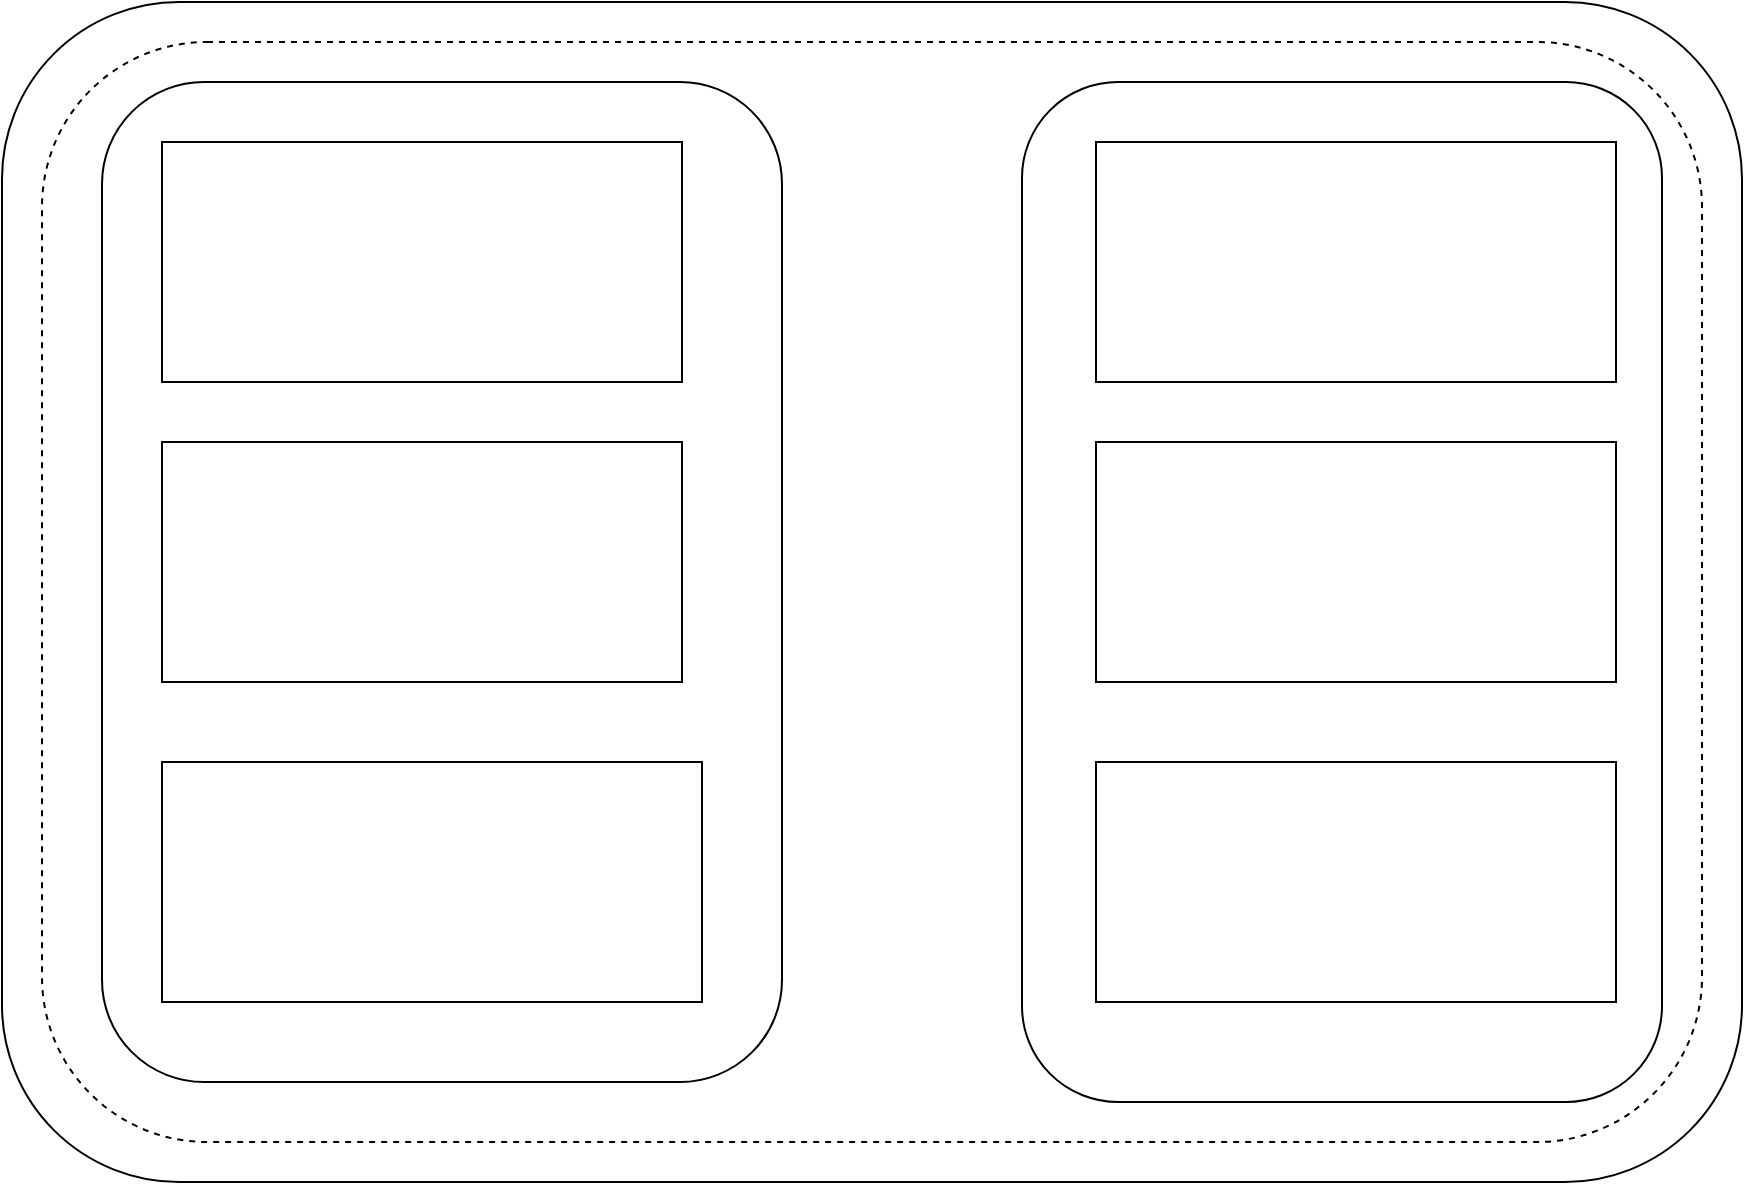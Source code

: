 <mxfile version="18.0.5" type="github">
  <diagram id="Ct3bF83Xtm8TdACFRR2W" name="Page-1">
    <mxGraphModel dx="1186" dy="707" grid="1" gridSize="10" guides="1" tooltips="1" connect="1" arrows="1" fold="1" page="1" pageScale="1" pageWidth="827" pageHeight="1169" math="0" shadow="0">
      <root>
        <mxCell id="0" />
        <mxCell id="1" parent="0" />
        <mxCell id="meCOWXKg2S3lBbydEQQq-1" value="" style="rounded=1;whiteSpace=wrap;html=1;" vertex="1" parent="1">
          <mxGeometry x="20" y="140" width="870" height="590" as="geometry" />
        </mxCell>
        <mxCell id="meCOWXKg2S3lBbydEQQq-2" value="" style="rounded=1;whiteSpace=wrap;html=1;dashed=1;" vertex="1" parent="1">
          <mxGeometry x="40" y="160" width="830" height="550" as="geometry" />
        </mxCell>
        <mxCell id="meCOWXKg2S3lBbydEQQq-3" value="" style="rounded=1;whiteSpace=wrap;html=1;" vertex="1" parent="1">
          <mxGeometry x="70" y="180" width="340" height="500" as="geometry" />
        </mxCell>
        <mxCell id="meCOWXKg2S3lBbydEQQq-4" value="" style="rounded=1;whiteSpace=wrap;html=1;" vertex="1" parent="1">
          <mxGeometry x="530" y="180" width="320" height="510" as="geometry" />
        </mxCell>
        <mxCell id="meCOWXKg2S3lBbydEQQq-5" value="" style="rounded=0;whiteSpace=wrap;html=1;" vertex="1" parent="1">
          <mxGeometry x="100" y="210" width="260" height="120" as="geometry" />
        </mxCell>
        <mxCell id="meCOWXKg2S3lBbydEQQq-6" value="" style="rounded=0;whiteSpace=wrap;html=1;" vertex="1" parent="1">
          <mxGeometry x="100" y="360" width="260" height="120" as="geometry" />
        </mxCell>
        <mxCell id="meCOWXKg2S3lBbydEQQq-7" value="" style="rounded=0;whiteSpace=wrap;html=1;" vertex="1" parent="1">
          <mxGeometry x="100" y="520" width="270" height="120" as="geometry" />
        </mxCell>
        <mxCell id="meCOWXKg2S3lBbydEQQq-9" value="" style="rounded=0;whiteSpace=wrap;html=1;" vertex="1" parent="1">
          <mxGeometry x="567" y="210" width="260" height="120" as="geometry" />
        </mxCell>
        <mxCell id="meCOWXKg2S3lBbydEQQq-10" value="" style="rounded=0;whiteSpace=wrap;html=1;" vertex="1" parent="1">
          <mxGeometry x="567" y="360" width="260" height="120" as="geometry" />
        </mxCell>
        <mxCell id="meCOWXKg2S3lBbydEQQq-11" value="" style="rounded=0;whiteSpace=wrap;html=1;" vertex="1" parent="1">
          <mxGeometry x="567" y="520" width="260" height="120" as="geometry" />
        </mxCell>
      </root>
    </mxGraphModel>
  </diagram>
</mxfile>
